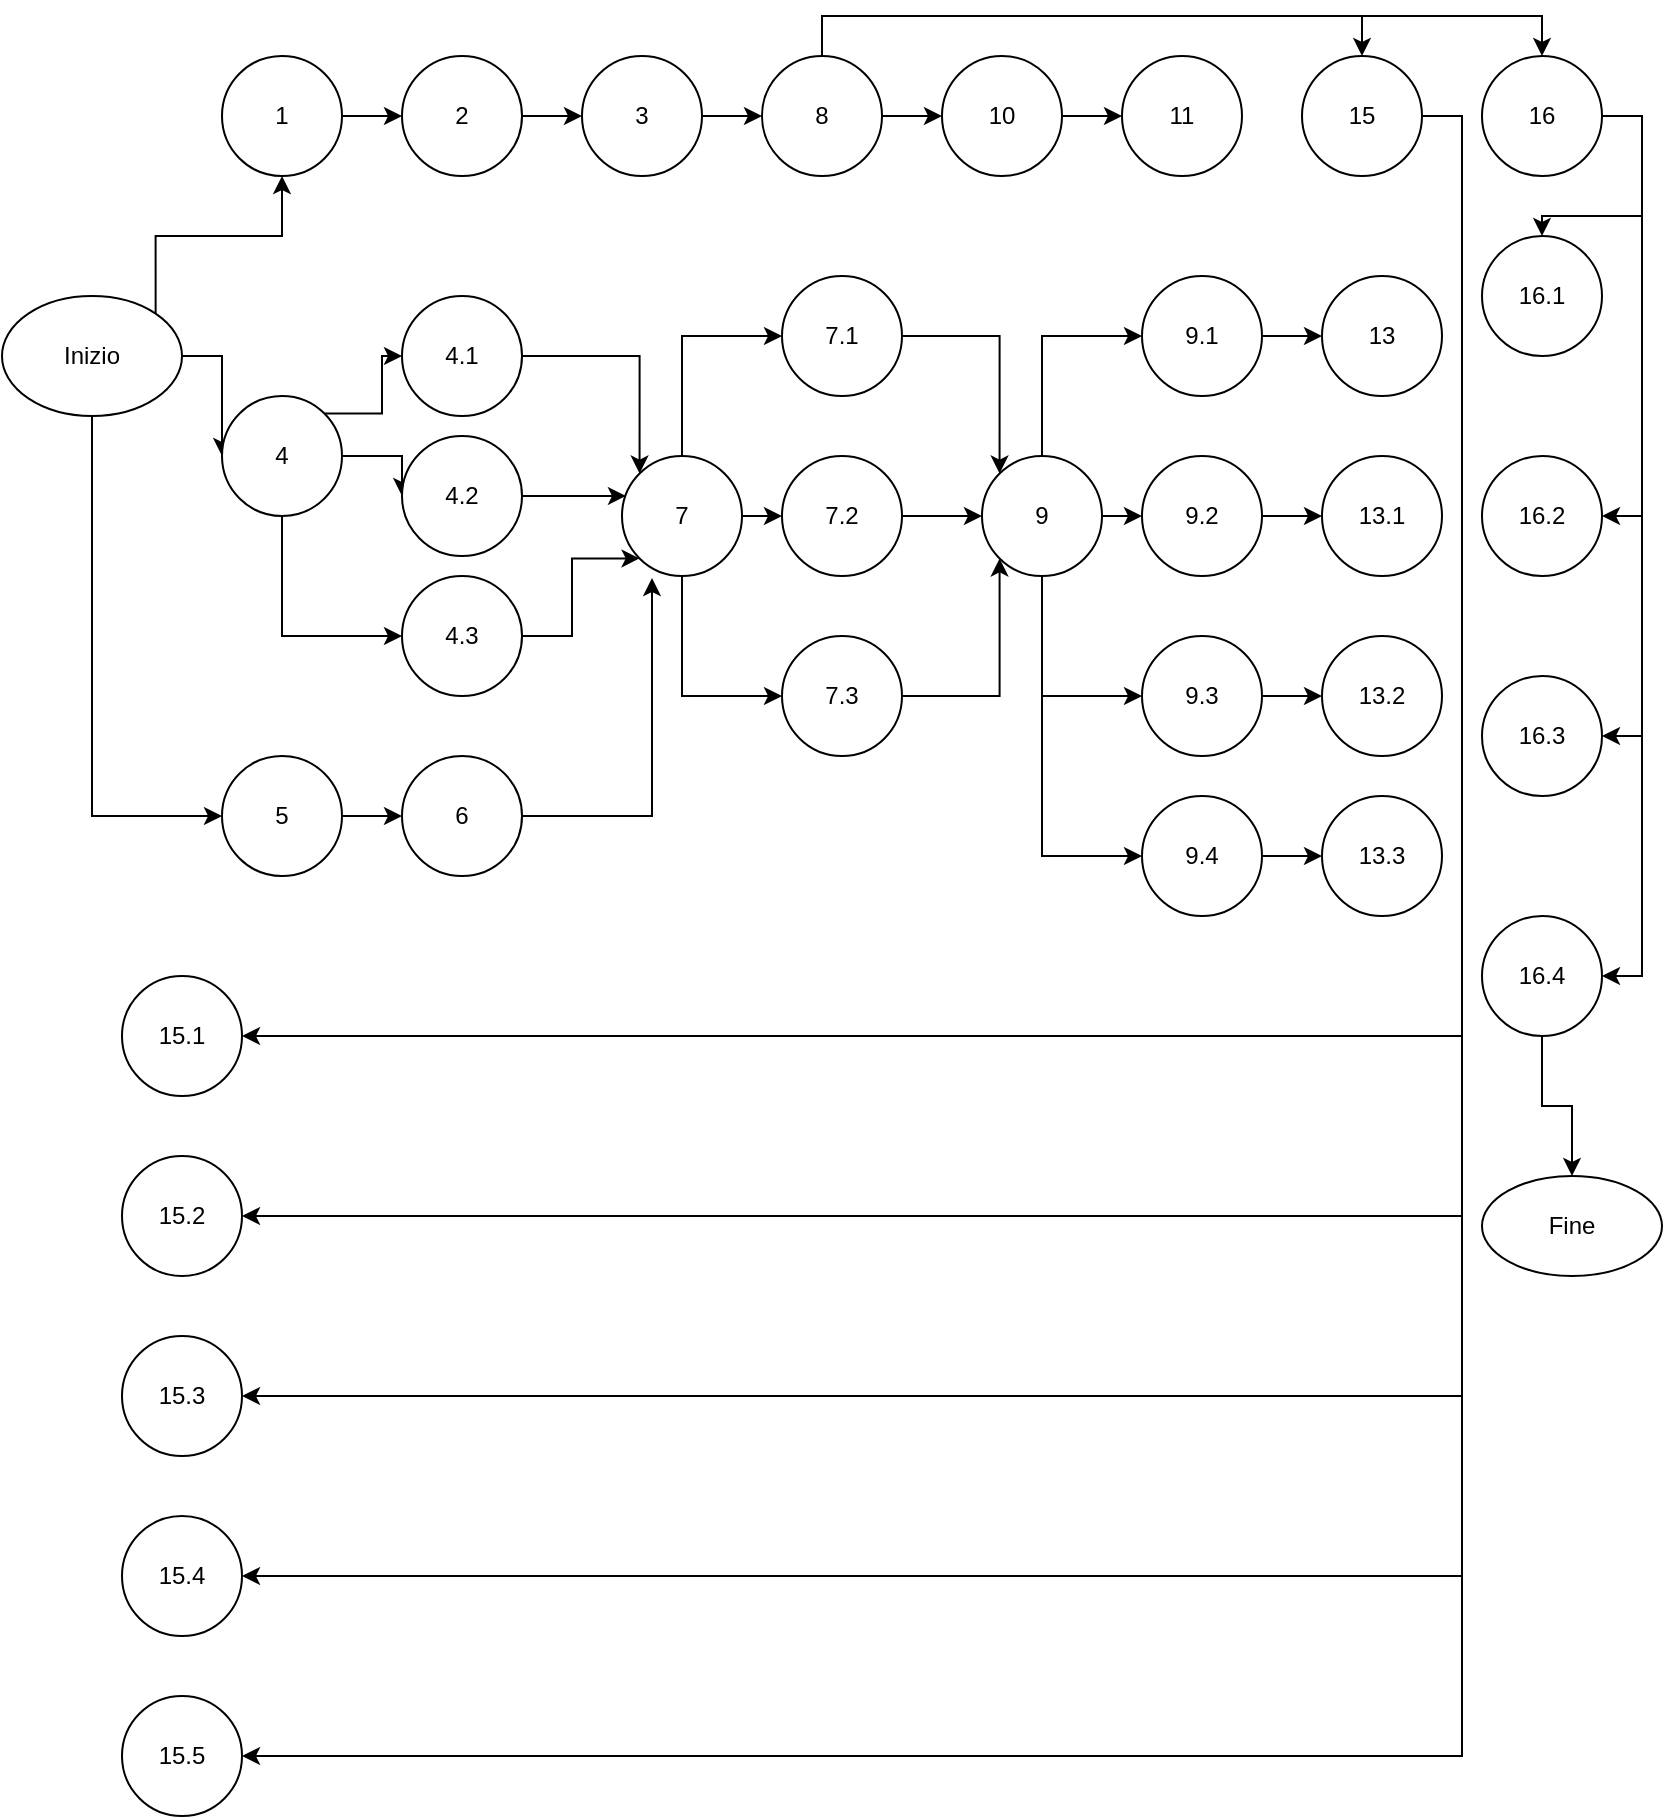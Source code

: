 <mxfile version="22.1.11" type="google">
  <diagram name="Pagina-1" id="bRXsycq1oti193EfWJI6">
    <mxGraphModel grid="1" page="1" gridSize="10" guides="1" tooltips="1" connect="1" arrows="1" fold="1" pageScale="1" pageWidth="827" pageHeight="1169" background="none" math="0" shadow="0">
      <root>
        <mxCell id="0" />
        <mxCell id="1" parent="0" />
        <mxCell id="jsnSZlF5PCmOA0v7ZHfj-28" style="edgeStyle=orthogonalEdgeStyle;rounded=0;orthogonalLoop=1;jettySize=auto;html=1;exitX=1;exitY=0;exitDx=0;exitDy=0;entryX=0.5;entryY=1;entryDx=0;entryDy=0;" edge="1" parent="1" source="jsnSZlF5PCmOA0v7ZHfj-1" target="jsnSZlF5PCmOA0v7ZHfj-3">
          <mxGeometry relative="1" as="geometry">
            <Array as="points">
              <mxPoint x="87" y="290" />
              <mxPoint x="150" y="290" />
            </Array>
          </mxGeometry>
        </mxCell>
        <mxCell id="jsnSZlF5PCmOA0v7ZHfj-29" style="edgeStyle=orthogonalEdgeStyle;rounded=0;orthogonalLoop=1;jettySize=auto;html=1;exitX=1;exitY=0.5;exitDx=0;exitDy=0;entryX=0;entryY=0.5;entryDx=0;entryDy=0;" edge="1" parent="1" source="jsnSZlF5PCmOA0v7ZHfj-1" target="jsnSZlF5PCmOA0v7ZHfj-6">
          <mxGeometry relative="1" as="geometry" />
        </mxCell>
        <mxCell id="jsnSZlF5PCmOA0v7ZHfj-30" style="edgeStyle=orthogonalEdgeStyle;rounded=0;orthogonalLoop=1;jettySize=auto;html=1;exitX=0.5;exitY=1;exitDx=0;exitDy=0;entryX=0;entryY=0.5;entryDx=0;entryDy=0;" edge="1" parent="1" source="jsnSZlF5PCmOA0v7ZHfj-1" target="jsnSZlF5PCmOA0v7ZHfj-7">
          <mxGeometry relative="1" as="geometry" />
        </mxCell>
        <mxCell id="jsnSZlF5PCmOA0v7ZHfj-1" value="Inizio" style="ellipse;whiteSpace=wrap;html=1;" vertex="1" parent="1">
          <mxGeometry x="10" y="320" width="90" height="60" as="geometry" />
        </mxCell>
        <mxCell id="jsnSZlF5PCmOA0v7ZHfj-23" style="edgeStyle=orthogonalEdgeStyle;rounded=0;orthogonalLoop=1;jettySize=auto;html=1;exitX=1;exitY=0.5;exitDx=0;exitDy=0;entryX=0;entryY=0.5;entryDx=0;entryDy=0;" edge="1" parent="1" source="jsnSZlF5PCmOA0v7ZHfj-2" target="jsnSZlF5PCmOA0v7ZHfj-4">
          <mxGeometry relative="1" as="geometry" />
        </mxCell>
        <mxCell id="jsnSZlF5PCmOA0v7ZHfj-2" value="2" style="ellipse;whiteSpace=wrap;html=1;aspect=fixed;" vertex="1" parent="1">
          <mxGeometry x="210" y="200" width="60" height="60" as="geometry" />
        </mxCell>
        <mxCell id="jsnSZlF5PCmOA0v7ZHfj-22" style="edgeStyle=orthogonalEdgeStyle;rounded=0;orthogonalLoop=1;jettySize=auto;html=1;exitX=1;exitY=0.5;exitDx=0;exitDy=0;entryX=0;entryY=0.5;entryDx=0;entryDy=0;" edge="1" parent="1" source="jsnSZlF5PCmOA0v7ZHfj-3" target="jsnSZlF5PCmOA0v7ZHfj-2">
          <mxGeometry relative="1" as="geometry" />
        </mxCell>
        <mxCell id="jsnSZlF5PCmOA0v7ZHfj-3" value="1" style="ellipse;whiteSpace=wrap;html=1;aspect=fixed;" vertex="1" parent="1">
          <mxGeometry x="120" y="200" width="60" height="60" as="geometry" />
        </mxCell>
        <mxCell id="jsnSZlF5PCmOA0v7ZHfj-24" style="edgeStyle=orthogonalEdgeStyle;rounded=0;orthogonalLoop=1;jettySize=auto;html=1;exitX=1;exitY=0.5;exitDx=0;exitDy=0;" edge="1" parent="1" source="jsnSZlF5PCmOA0v7ZHfj-4" target="jsnSZlF5PCmOA0v7ZHfj-5">
          <mxGeometry relative="1" as="geometry" />
        </mxCell>
        <mxCell id="jsnSZlF5PCmOA0v7ZHfj-4" value="3" style="ellipse;whiteSpace=wrap;html=1;aspect=fixed;" vertex="1" parent="1">
          <mxGeometry x="300" y="200" width="60" height="60" as="geometry" />
        </mxCell>
        <mxCell id="jsnSZlF5PCmOA0v7ZHfj-25" style="edgeStyle=orthogonalEdgeStyle;rounded=0;orthogonalLoop=1;jettySize=auto;html=1;exitX=1;exitY=0.5;exitDx=0;exitDy=0;entryX=0;entryY=0.5;entryDx=0;entryDy=0;" edge="1" parent="1" source="jsnSZlF5PCmOA0v7ZHfj-5" target="jsnSZlF5PCmOA0v7ZHfj-20">
          <mxGeometry relative="1" as="geometry" />
        </mxCell>
        <mxCell id="QJsvc1VJJBGcyiPQSTe9-25" style="edgeStyle=orthogonalEdgeStyle;rounded=0;orthogonalLoop=1;jettySize=auto;html=1;exitX=0.5;exitY=0;exitDx=0;exitDy=0;entryX=0.5;entryY=0;entryDx=0;entryDy=0;" edge="1" parent="1" source="jsnSZlF5PCmOA0v7ZHfj-5" target="jsnSZlF5PCmOA0v7ZHfj-27">
          <mxGeometry relative="1" as="geometry" />
        </mxCell>
        <mxCell id="QJsvc1VJJBGcyiPQSTe9-43" style="edgeStyle=orthogonalEdgeStyle;rounded=0;orthogonalLoop=1;jettySize=auto;html=1;exitX=0.5;exitY=0;exitDx=0;exitDy=0;entryX=0.5;entryY=0;entryDx=0;entryDy=0;" edge="1" parent="1" source="jsnSZlF5PCmOA0v7ZHfj-5" target="QJsvc1VJJBGcyiPQSTe9-37">
          <mxGeometry relative="1" as="geometry" />
        </mxCell>
        <mxCell id="jsnSZlF5PCmOA0v7ZHfj-5" value="8" style="ellipse;whiteSpace=wrap;html=1;aspect=fixed;" vertex="1" parent="1">
          <mxGeometry x="390" y="200" width="60" height="60" as="geometry" />
        </mxCell>
        <mxCell id="jsnSZlF5PCmOA0v7ZHfj-32" style="edgeStyle=orthogonalEdgeStyle;rounded=0;orthogonalLoop=1;jettySize=auto;html=1;exitX=1;exitY=0;exitDx=0;exitDy=0;entryX=0;entryY=0.5;entryDx=0;entryDy=0;" edge="1" parent="1" source="jsnSZlF5PCmOA0v7ZHfj-6" target="jsnSZlF5PCmOA0v7ZHfj-9">
          <mxGeometry relative="1" as="geometry" />
        </mxCell>
        <mxCell id="jsnSZlF5PCmOA0v7ZHfj-33" style="edgeStyle=orthogonalEdgeStyle;rounded=0;orthogonalLoop=1;jettySize=auto;html=1;exitX=1;exitY=0.5;exitDx=0;exitDy=0;entryX=0;entryY=0.5;entryDx=0;entryDy=0;" edge="1" parent="1" source="jsnSZlF5PCmOA0v7ZHfj-6" target="jsnSZlF5PCmOA0v7ZHfj-10">
          <mxGeometry relative="1" as="geometry" />
        </mxCell>
        <mxCell id="jsnSZlF5PCmOA0v7ZHfj-34" style="edgeStyle=orthogonalEdgeStyle;rounded=0;orthogonalLoop=1;jettySize=auto;html=1;exitX=0.5;exitY=1;exitDx=0;exitDy=0;entryX=0;entryY=0.5;entryDx=0;entryDy=0;" edge="1" parent="1" source="jsnSZlF5PCmOA0v7ZHfj-6" target="jsnSZlF5PCmOA0v7ZHfj-11">
          <mxGeometry relative="1" as="geometry" />
        </mxCell>
        <mxCell id="jsnSZlF5PCmOA0v7ZHfj-6" value="4" style="ellipse;whiteSpace=wrap;html=1;aspect=fixed;" vertex="1" parent="1">
          <mxGeometry x="120" y="370" width="60" height="60" as="geometry" />
        </mxCell>
        <mxCell id="jsnSZlF5PCmOA0v7ZHfj-31" style="edgeStyle=orthogonalEdgeStyle;rounded=0;orthogonalLoop=1;jettySize=auto;html=1;exitX=1;exitY=0.5;exitDx=0;exitDy=0;entryX=0;entryY=0.5;entryDx=0;entryDy=0;" edge="1" parent="1" source="jsnSZlF5PCmOA0v7ZHfj-7" target="jsnSZlF5PCmOA0v7ZHfj-8">
          <mxGeometry relative="1" as="geometry" />
        </mxCell>
        <mxCell id="jsnSZlF5PCmOA0v7ZHfj-7" value="5" style="ellipse;whiteSpace=wrap;html=1;aspect=fixed;" vertex="1" parent="1">
          <mxGeometry x="120" y="550" width="60" height="60" as="geometry" />
        </mxCell>
        <mxCell id="jsnSZlF5PCmOA0v7ZHfj-8" value="6" style="ellipse;whiteSpace=wrap;html=1;aspect=fixed;" vertex="1" parent="1">
          <mxGeometry x="210" y="550" width="60" height="60" as="geometry" />
        </mxCell>
        <mxCell id="QJsvc1VJJBGcyiPQSTe9-1" style="edgeStyle=orthogonalEdgeStyle;rounded=0;orthogonalLoop=1;jettySize=auto;html=1;exitX=1;exitY=0.5;exitDx=0;exitDy=0;entryX=0;entryY=0;entryDx=0;entryDy=0;" edge="1" parent="1" source="jsnSZlF5PCmOA0v7ZHfj-9" target="jsnSZlF5PCmOA0v7ZHfj-12">
          <mxGeometry relative="1" as="geometry" />
        </mxCell>
        <mxCell id="jsnSZlF5PCmOA0v7ZHfj-9" value="4.1" style="ellipse;whiteSpace=wrap;html=1;aspect=fixed;" vertex="1" parent="1">
          <mxGeometry x="210" y="320" width="60" height="60" as="geometry" />
        </mxCell>
        <mxCell id="jsnSZlF5PCmOA0v7ZHfj-10" value="4.2" style="ellipse;whiteSpace=wrap;html=1;aspect=fixed;" vertex="1" parent="1">
          <mxGeometry x="210" y="390" width="60" height="60" as="geometry" />
        </mxCell>
        <mxCell id="QJsvc1VJJBGcyiPQSTe9-4" style="edgeStyle=orthogonalEdgeStyle;rounded=0;orthogonalLoop=1;jettySize=auto;html=1;exitX=1;exitY=0.5;exitDx=0;exitDy=0;entryX=0;entryY=1;entryDx=0;entryDy=0;" edge="1" parent="1" source="jsnSZlF5PCmOA0v7ZHfj-11" target="jsnSZlF5PCmOA0v7ZHfj-12">
          <mxGeometry relative="1" as="geometry" />
        </mxCell>
        <mxCell id="jsnSZlF5PCmOA0v7ZHfj-11" value="4.3" style="ellipse;whiteSpace=wrap;html=1;aspect=fixed;" vertex="1" parent="1">
          <mxGeometry x="210" y="460" width="60" height="60" as="geometry" />
        </mxCell>
        <mxCell id="QJsvc1VJJBGcyiPQSTe9-5" style="edgeStyle=orthogonalEdgeStyle;rounded=0;orthogonalLoop=1;jettySize=auto;html=1;exitX=1;exitY=0.5;exitDx=0;exitDy=0;entryX=0;entryY=0.5;entryDx=0;entryDy=0;" edge="1" parent="1" source="jsnSZlF5PCmOA0v7ZHfj-12" target="jsnSZlF5PCmOA0v7ZHfj-14">
          <mxGeometry relative="1" as="geometry" />
        </mxCell>
        <mxCell id="QJsvc1VJJBGcyiPQSTe9-6" style="edgeStyle=orthogonalEdgeStyle;rounded=0;orthogonalLoop=1;jettySize=auto;html=1;exitX=0.5;exitY=0;exitDx=0;exitDy=0;entryX=0;entryY=0.5;entryDx=0;entryDy=0;" edge="1" parent="1" source="jsnSZlF5PCmOA0v7ZHfj-12" target="jsnSZlF5PCmOA0v7ZHfj-13">
          <mxGeometry relative="1" as="geometry" />
        </mxCell>
        <mxCell id="QJsvc1VJJBGcyiPQSTe9-7" style="edgeStyle=orthogonalEdgeStyle;rounded=0;orthogonalLoop=1;jettySize=auto;html=1;exitX=0.5;exitY=1;exitDx=0;exitDy=0;entryX=0;entryY=0.5;entryDx=0;entryDy=0;" edge="1" parent="1" source="jsnSZlF5PCmOA0v7ZHfj-12" target="jsnSZlF5PCmOA0v7ZHfj-15">
          <mxGeometry relative="1" as="geometry" />
        </mxCell>
        <mxCell id="jsnSZlF5PCmOA0v7ZHfj-12" value="7" style="ellipse;whiteSpace=wrap;html=1;aspect=fixed;" vertex="1" parent="1">
          <mxGeometry x="320" y="400" width="60" height="60" as="geometry" />
        </mxCell>
        <mxCell id="QJsvc1VJJBGcyiPQSTe9-14" style="edgeStyle=orthogonalEdgeStyle;rounded=0;orthogonalLoop=1;jettySize=auto;html=1;exitX=1;exitY=0.5;exitDx=0;exitDy=0;entryX=0;entryY=0;entryDx=0;entryDy=0;" edge="1" parent="1" source="jsnSZlF5PCmOA0v7ZHfj-13" target="jsnSZlF5PCmOA0v7ZHfj-16">
          <mxGeometry relative="1" as="geometry" />
        </mxCell>
        <mxCell id="jsnSZlF5PCmOA0v7ZHfj-13" value="7.1" style="ellipse;whiteSpace=wrap;html=1;aspect=fixed;" vertex="1" parent="1">
          <mxGeometry x="400" y="310" width="60" height="60" as="geometry" />
        </mxCell>
        <mxCell id="QJsvc1VJJBGcyiPQSTe9-8" style="edgeStyle=orthogonalEdgeStyle;rounded=0;orthogonalLoop=1;jettySize=auto;html=1;exitX=1;exitY=0.5;exitDx=0;exitDy=0;entryX=0;entryY=0.5;entryDx=0;entryDy=0;" edge="1" parent="1" source="jsnSZlF5PCmOA0v7ZHfj-14" target="jsnSZlF5PCmOA0v7ZHfj-16">
          <mxGeometry relative="1" as="geometry" />
        </mxCell>
        <mxCell id="jsnSZlF5PCmOA0v7ZHfj-14" value="7.2" style="ellipse;whiteSpace=wrap;html=1;aspect=fixed;" vertex="1" parent="1">
          <mxGeometry x="400" y="400" width="60" height="60" as="geometry" />
        </mxCell>
        <mxCell id="QJsvc1VJJBGcyiPQSTe9-13" style="edgeStyle=orthogonalEdgeStyle;rounded=0;orthogonalLoop=1;jettySize=auto;html=1;exitX=1;exitY=0.5;exitDx=0;exitDy=0;entryX=0;entryY=1;entryDx=0;entryDy=0;" edge="1" parent="1" source="jsnSZlF5PCmOA0v7ZHfj-15" target="jsnSZlF5PCmOA0v7ZHfj-16">
          <mxGeometry relative="1" as="geometry" />
        </mxCell>
        <mxCell id="jsnSZlF5PCmOA0v7ZHfj-15" value="7.3" style="ellipse;whiteSpace=wrap;html=1;aspect=fixed;" vertex="1" parent="1">
          <mxGeometry x="400" y="490" width="60" height="60" as="geometry" />
        </mxCell>
        <mxCell id="QJsvc1VJJBGcyiPQSTe9-9" style="edgeStyle=orthogonalEdgeStyle;rounded=0;orthogonalLoop=1;jettySize=auto;html=1;exitX=0.5;exitY=0;exitDx=0;exitDy=0;entryX=0;entryY=0.5;entryDx=0;entryDy=0;" edge="1" parent="1" source="jsnSZlF5PCmOA0v7ZHfj-16" target="jsnSZlF5PCmOA0v7ZHfj-17">
          <mxGeometry relative="1" as="geometry" />
        </mxCell>
        <mxCell id="QJsvc1VJJBGcyiPQSTe9-10" style="edgeStyle=orthogonalEdgeStyle;rounded=0;orthogonalLoop=1;jettySize=auto;html=1;exitX=1;exitY=0.5;exitDx=0;exitDy=0;entryX=0;entryY=0.5;entryDx=0;entryDy=0;" edge="1" parent="1" source="jsnSZlF5PCmOA0v7ZHfj-16" target="jsnSZlF5PCmOA0v7ZHfj-18">
          <mxGeometry relative="1" as="geometry" />
        </mxCell>
        <mxCell id="QJsvc1VJJBGcyiPQSTe9-11" style="edgeStyle=orthogonalEdgeStyle;rounded=0;orthogonalLoop=1;jettySize=auto;html=1;exitX=0.5;exitY=1;exitDx=0;exitDy=0;entryX=0;entryY=0.5;entryDx=0;entryDy=0;" edge="1" parent="1" source="jsnSZlF5PCmOA0v7ZHfj-16" target="jsnSZlF5PCmOA0v7ZHfj-19">
          <mxGeometry relative="1" as="geometry" />
        </mxCell>
        <mxCell id="QJsvc1VJJBGcyiPQSTe9-16" style="edgeStyle=orthogonalEdgeStyle;rounded=0;orthogonalLoop=1;jettySize=auto;html=1;exitX=0.5;exitY=1;exitDx=0;exitDy=0;entryX=0;entryY=0.5;entryDx=0;entryDy=0;" edge="1" parent="1" source="jsnSZlF5PCmOA0v7ZHfj-16" target="QJsvc1VJJBGcyiPQSTe9-15">
          <mxGeometry relative="1" as="geometry" />
        </mxCell>
        <mxCell id="jsnSZlF5PCmOA0v7ZHfj-16" value="9" style="ellipse;whiteSpace=wrap;html=1;aspect=fixed;" vertex="1" parent="1">
          <mxGeometry x="500" y="400" width="60" height="60" as="geometry" />
        </mxCell>
        <mxCell id="QJsvc1VJJBGcyiPQSTe9-21" style="edgeStyle=orthogonalEdgeStyle;rounded=0;orthogonalLoop=1;jettySize=auto;html=1;exitX=1;exitY=0.5;exitDx=0;exitDy=0;entryX=0;entryY=0.5;entryDx=0;entryDy=0;" edge="1" parent="1" source="jsnSZlF5PCmOA0v7ZHfj-17" target="QJsvc1VJJBGcyiPQSTe9-17">
          <mxGeometry relative="1" as="geometry" />
        </mxCell>
        <mxCell id="jsnSZlF5PCmOA0v7ZHfj-17" value="9.1" style="ellipse;whiteSpace=wrap;html=1;aspect=fixed;" vertex="1" parent="1">
          <mxGeometry x="580" y="310" width="60" height="60" as="geometry" />
        </mxCell>
        <mxCell id="QJsvc1VJJBGcyiPQSTe9-22" style="edgeStyle=orthogonalEdgeStyle;rounded=0;orthogonalLoop=1;jettySize=auto;html=1;exitX=1;exitY=0.5;exitDx=0;exitDy=0;entryX=0;entryY=0.5;entryDx=0;entryDy=0;" edge="1" parent="1" source="jsnSZlF5PCmOA0v7ZHfj-18" target="QJsvc1VJJBGcyiPQSTe9-18">
          <mxGeometry relative="1" as="geometry" />
        </mxCell>
        <mxCell id="jsnSZlF5PCmOA0v7ZHfj-18" value="9.2" style="ellipse;whiteSpace=wrap;html=1;aspect=fixed;" vertex="1" parent="1">
          <mxGeometry x="580" y="400" width="60" height="60" as="geometry" />
        </mxCell>
        <mxCell id="QJsvc1VJJBGcyiPQSTe9-23" style="edgeStyle=orthogonalEdgeStyle;rounded=0;orthogonalLoop=1;jettySize=auto;html=1;exitX=1;exitY=0.5;exitDx=0;exitDy=0;entryX=0;entryY=0.5;entryDx=0;entryDy=0;" edge="1" parent="1" source="jsnSZlF5PCmOA0v7ZHfj-19" target="QJsvc1VJJBGcyiPQSTe9-19">
          <mxGeometry relative="1" as="geometry" />
        </mxCell>
        <mxCell id="jsnSZlF5PCmOA0v7ZHfj-19" value="9.3" style="ellipse;whiteSpace=wrap;html=1;aspect=fixed;" vertex="1" parent="1">
          <mxGeometry x="580" y="490" width="60" height="60" as="geometry" />
        </mxCell>
        <mxCell id="jsnSZlF5PCmOA0v7ZHfj-26" style="edgeStyle=orthogonalEdgeStyle;rounded=0;orthogonalLoop=1;jettySize=auto;html=1;exitX=1;exitY=0.5;exitDx=0;exitDy=0;entryX=0;entryY=0.5;entryDx=0;entryDy=0;" edge="1" parent="1" source="jsnSZlF5PCmOA0v7ZHfj-20" target="jsnSZlF5PCmOA0v7ZHfj-21">
          <mxGeometry relative="1" as="geometry" />
        </mxCell>
        <mxCell id="jsnSZlF5PCmOA0v7ZHfj-20" value="10" style="ellipse;whiteSpace=wrap;html=1;aspect=fixed;" vertex="1" parent="1">
          <mxGeometry x="480" y="200" width="60" height="60" as="geometry" />
        </mxCell>
        <mxCell id="jsnSZlF5PCmOA0v7ZHfj-21" value="11" style="ellipse;whiteSpace=wrap;html=1;aspect=fixed;" vertex="1" parent="1">
          <mxGeometry x="570" y="200" width="60" height="60" as="geometry" />
        </mxCell>
        <mxCell id="QJsvc1VJJBGcyiPQSTe9-32" style="edgeStyle=orthogonalEdgeStyle;rounded=0;orthogonalLoop=1;jettySize=auto;html=1;exitX=1;exitY=0.5;exitDx=0;exitDy=0;entryX=1;entryY=0.5;entryDx=0;entryDy=0;" edge="1" parent="1" source="jsnSZlF5PCmOA0v7ZHfj-27" target="QJsvc1VJJBGcyiPQSTe9-26">
          <mxGeometry relative="1" as="geometry" />
        </mxCell>
        <mxCell id="QJsvc1VJJBGcyiPQSTe9-33" style="edgeStyle=orthogonalEdgeStyle;rounded=0;orthogonalLoop=1;jettySize=auto;html=1;exitX=1;exitY=0.5;exitDx=0;exitDy=0;entryX=1;entryY=0.5;entryDx=0;entryDy=0;" edge="1" parent="1" source="jsnSZlF5PCmOA0v7ZHfj-27" target="QJsvc1VJJBGcyiPQSTe9-27">
          <mxGeometry relative="1" as="geometry" />
        </mxCell>
        <mxCell id="QJsvc1VJJBGcyiPQSTe9-34" style="edgeStyle=orthogonalEdgeStyle;rounded=0;orthogonalLoop=1;jettySize=auto;html=1;exitX=1;exitY=0.5;exitDx=0;exitDy=0;entryX=1;entryY=0.5;entryDx=0;entryDy=0;" edge="1" parent="1" source="jsnSZlF5PCmOA0v7ZHfj-27" target="QJsvc1VJJBGcyiPQSTe9-28">
          <mxGeometry relative="1" as="geometry" />
        </mxCell>
        <mxCell id="QJsvc1VJJBGcyiPQSTe9-36" style="edgeStyle=orthogonalEdgeStyle;rounded=0;orthogonalLoop=1;jettySize=auto;html=1;exitX=1;exitY=0.5;exitDx=0;exitDy=0;entryX=1;entryY=0.5;entryDx=0;entryDy=0;" edge="1" parent="1" source="jsnSZlF5PCmOA0v7ZHfj-27" target="QJsvc1VJJBGcyiPQSTe9-30">
          <mxGeometry relative="1" as="geometry" />
        </mxCell>
        <mxCell id="jsnSZlF5PCmOA0v7ZHfj-27" value="15" style="ellipse;whiteSpace=wrap;html=1;aspect=fixed;" vertex="1" parent="1">
          <mxGeometry x="660" y="200" width="60" height="60" as="geometry" />
        </mxCell>
        <mxCell id="QJsvc1VJJBGcyiPQSTe9-2" style="edgeStyle=orthogonalEdgeStyle;rounded=0;orthogonalLoop=1;jettySize=auto;html=1;exitX=1;exitY=0.5;exitDx=0;exitDy=0;entryX=0.033;entryY=0.333;entryDx=0;entryDy=0;entryPerimeter=0;" edge="1" parent="1" source="jsnSZlF5PCmOA0v7ZHfj-10" target="jsnSZlF5PCmOA0v7ZHfj-12">
          <mxGeometry relative="1" as="geometry" />
        </mxCell>
        <mxCell id="QJsvc1VJJBGcyiPQSTe9-12" style="edgeStyle=orthogonalEdgeStyle;rounded=0;orthogonalLoop=1;jettySize=auto;html=1;exitX=1;exitY=0.5;exitDx=0;exitDy=0;entryX=0.25;entryY=1.017;entryDx=0;entryDy=0;entryPerimeter=0;" edge="1" parent="1" source="jsnSZlF5PCmOA0v7ZHfj-8" target="jsnSZlF5PCmOA0v7ZHfj-12">
          <mxGeometry relative="1" as="geometry" />
        </mxCell>
        <mxCell id="QJsvc1VJJBGcyiPQSTe9-24" style="edgeStyle=orthogonalEdgeStyle;rounded=0;orthogonalLoop=1;jettySize=auto;html=1;exitX=1;exitY=0.5;exitDx=0;exitDy=0;entryX=0;entryY=0.5;entryDx=0;entryDy=0;" edge="1" parent="1" source="QJsvc1VJJBGcyiPQSTe9-15" target="QJsvc1VJJBGcyiPQSTe9-20">
          <mxGeometry relative="1" as="geometry" />
        </mxCell>
        <mxCell id="QJsvc1VJJBGcyiPQSTe9-15" value="9.4" style="ellipse;whiteSpace=wrap;html=1;aspect=fixed;" vertex="1" parent="1">
          <mxGeometry x="580" y="570" width="60" height="60" as="geometry" />
        </mxCell>
        <mxCell id="QJsvc1VJJBGcyiPQSTe9-17" value="13" style="ellipse;whiteSpace=wrap;html=1;aspect=fixed;" vertex="1" parent="1">
          <mxGeometry x="670" y="310" width="60" height="60" as="geometry" />
        </mxCell>
        <mxCell id="QJsvc1VJJBGcyiPQSTe9-18" value="13.1" style="ellipse;whiteSpace=wrap;html=1;aspect=fixed;" vertex="1" parent="1">
          <mxGeometry x="670" y="400" width="60" height="60" as="geometry" />
        </mxCell>
        <mxCell id="QJsvc1VJJBGcyiPQSTe9-19" value="13.2" style="ellipse;whiteSpace=wrap;html=1;aspect=fixed;" vertex="1" parent="1">
          <mxGeometry x="670" y="490" width="60" height="60" as="geometry" />
        </mxCell>
        <mxCell id="QJsvc1VJJBGcyiPQSTe9-20" value="13.3" style="ellipse;whiteSpace=wrap;html=1;aspect=fixed;" vertex="1" parent="1">
          <mxGeometry x="670" y="570" width="60" height="60" as="geometry" />
        </mxCell>
        <mxCell id="QJsvc1VJJBGcyiPQSTe9-26" value="15.1" style="ellipse;whiteSpace=wrap;html=1;aspect=fixed;" vertex="1" parent="1">
          <mxGeometry x="70" y="660" width="60" height="60" as="geometry" />
        </mxCell>
        <mxCell id="QJsvc1VJJBGcyiPQSTe9-27" value="15.2" style="ellipse;whiteSpace=wrap;html=1;aspect=fixed;" vertex="1" parent="1">
          <mxGeometry x="70" y="750" width="60" height="60" as="geometry" />
        </mxCell>
        <mxCell id="QJsvc1VJJBGcyiPQSTe9-28" value="15.3" style="ellipse;whiteSpace=wrap;html=1;aspect=fixed;" vertex="1" parent="1">
          <mxGeometry x="70" y="840" width="60" height="60" as="geometry" />
        </mxCell>
        <mxCell id="QJsvc1VJJBGcyiPQSTe9-29" value="15.4" style="ellipse;whiteSpace=wrap;html=1;aspect=fixed;" vertex="1" parent="1">
          <mxGeometry x="70" y="930" width="60" height="60" as="geometry" />
        </mxCell>
        <mxCell id="QJsvc1VJJBGcyiPQSTe9-30" value="15.5" style="ellipse;whiteSpace=wrap;html=1;aspect=fixed;" vertex="1" parent="1">
          <mxGeometry x="70" y="1020" width="60" height="60" as="geometry" />
        </mxCell>
        <mxCell id="QJsvc1VJJBGcyiPQSTe9-35" style="edgeStyle=orthogonalEdgeStyle;rounded=0;orthogonalLoop=1;jettySize=auto;html=1;exitX=1;exitY=0.5;exitDx=0;exitDy=0;entryX=1;entryY=0.5;entryDx=0;entryDy=0;" edge="1" parent="1" source="jsnSZlF5PCmOA0v7ZHfj-27" target="QJsvc1VJJBGcyiPQSTe9-29">
          <mxGeometry relative="1" as="geometry" />
        </mxCell>
        <mxCell id="QJsvc1VJJBGcyiPQSTe9-44" style="edgeStyle=orthogonalEdgeStyle;rounded=0;orthogonalLoop=1;jettySize=auto;html=1;exitX=1;exitY=0.5;exitDx=0;exitDy=0;entryX=0.5;entryY=0;entryDx=0;entryDy=0;" edge="1" parent="1" source="QJsvc1VJJBGcyiPQSTe9-37" target="QJsvc1VJJBGcyiPQSTe9-39">
          <mxGeometry relative="1" as="geometry" />
        </mxCell>
        <mxCell id="QJsvc1VJJBGcyiPQSTe9-45" style="edgeStyle=orthogonalEdgeStyle;rounded=0;orthogonalLoop=1;jettySize=auto;html=1;exitX=1;exitY=0.5;exitDx=0;exitDy=0;entryX=1;entryY=0.5;entryDx=0;entryDy=0;" edge="1" parent="1" source="QJsvc1VJJBGcyiPQSTe9-37" target="QJsvc1VJJBGcyiPQSTe9-40">
          <mxGeometry relative="1" as="geometry" />
        </mxCell>
        <mxCell id="QJsvc1VJJBGcyiPQSTe9-46" style="edgeStyle=orthogonalEdgeStyle;rounded=0;orthogonalLoop=1;jettySize=auto;html=1;exitX=1;exitY=0.5;exitDx=0;exitDy=0;entryX=1;entryY=0.5;entryDx=0;entryDy=0;" edge="1" parent="1" source="QJsvc1VJJBGcyiPQSTe9-37" target="QJsvc1VJJBGcyiPQSTe9-41">
          <mxGeometry relative="1" as="geometry" />
        </mxCell>
        <mxCell id="QJsvc1VJJBGcyiPQSTe9-48" style="edgeStyle=orthogonalEdgeStyle;rounded=0;orthogonalLoop=1;jettySize=auto;html=1;exitX=1;exitY=0.5;exitDx=0;exitDy=0;entryX=1;entryY=0.5;entryDx=0;entryDy=0;" edge="1" parent="1" source="QJsvc1VJJBGcyiPQSTe9-37" target="QJsvc1VJJBGcyiPQSTe9-42">
          <mxGeometry relative="1" as="geometry" />
        </mxCell>
        <mxCell id="QJsvc1VJJBGcyiPQSTe9-37" value="16" style="ellipse;whiteSpace=wrap;html=1;aspect=fixed;" vertex="1" parent="1">
          <mxGeometry x="750" y="200" width="60" height="60" as="geometry" />
        </mxCell>
        <mxCell id="QJsvc1VJJBGcyiPQSTe9-39" value="16.1" style="ellipse;whiteSpace=wrap;html=1;aspect=fixed;" vertex="1" parent="1">
          <mxGeometry x="750" y="290" width="60" height="60" as="geometry" />
        </mxCell>
        <mxCell id="QJsvc1VJJBGcyiPQSTe9-40" value="16.2" style="ellipse;whiteSpace=wrap;html=1;aspect=fixed;" vertex="1" parent="1">
          <mxGeometry x="750" y="400" width="60" height="60" as="geometry" />
        </mxCell>
        <mxCell id="QJsvc1VJJBGcyiPQSTe9-41" value="16.3" style="ellipse;whiteSpace=wrap;html=1;aspect=fixed;" vertex="1" parent="1">
          <mxGeometry x="750" y="510" width="60" height="60" as="geometry" />
        </mxCell>
        <mxCell id="QJsvc1VJJBGcyiPQSTe9-50" style="edgeStyle=orthogonalEdgeStyle;rounded=0;orthogonalLoop=1;jettySize=auto;html=1;exitX=0.5;exitY=1;exitDx=0;exitDy=0;" edge="1" parent="1" source="QJsvc1VJJBGcyiPQSTe9-42" target="QJsvc1VJJBGcyiPQSTe9-49">
          <mxGeometry relative="1" as="geometry" />
        </mxCell>
        <mxCell id="QJsvc1VJJBGcyiPQSTe9-42" value="16.4" style="ellipse;whiteSpace=wrap;html=1;aspect=fixed;" vertex="1" parent="1">
          <mxGeometry x="750" y="630" width="60" height="60" as="geometry" />
        </mxCell>
        <mxCell id="QJsvc1VJJBGcyiPQSTe9-49" value="Fine" style="ellipse;whiteSpace=wrap;html=1;" vertex="1" parent="1">
          <mxGeometry x="750" y="760" width="90" height="50" as="geometry" />
        </mxCell>
      </root>
    </mxGraphModel>
  </diagram>
</mxfile>
